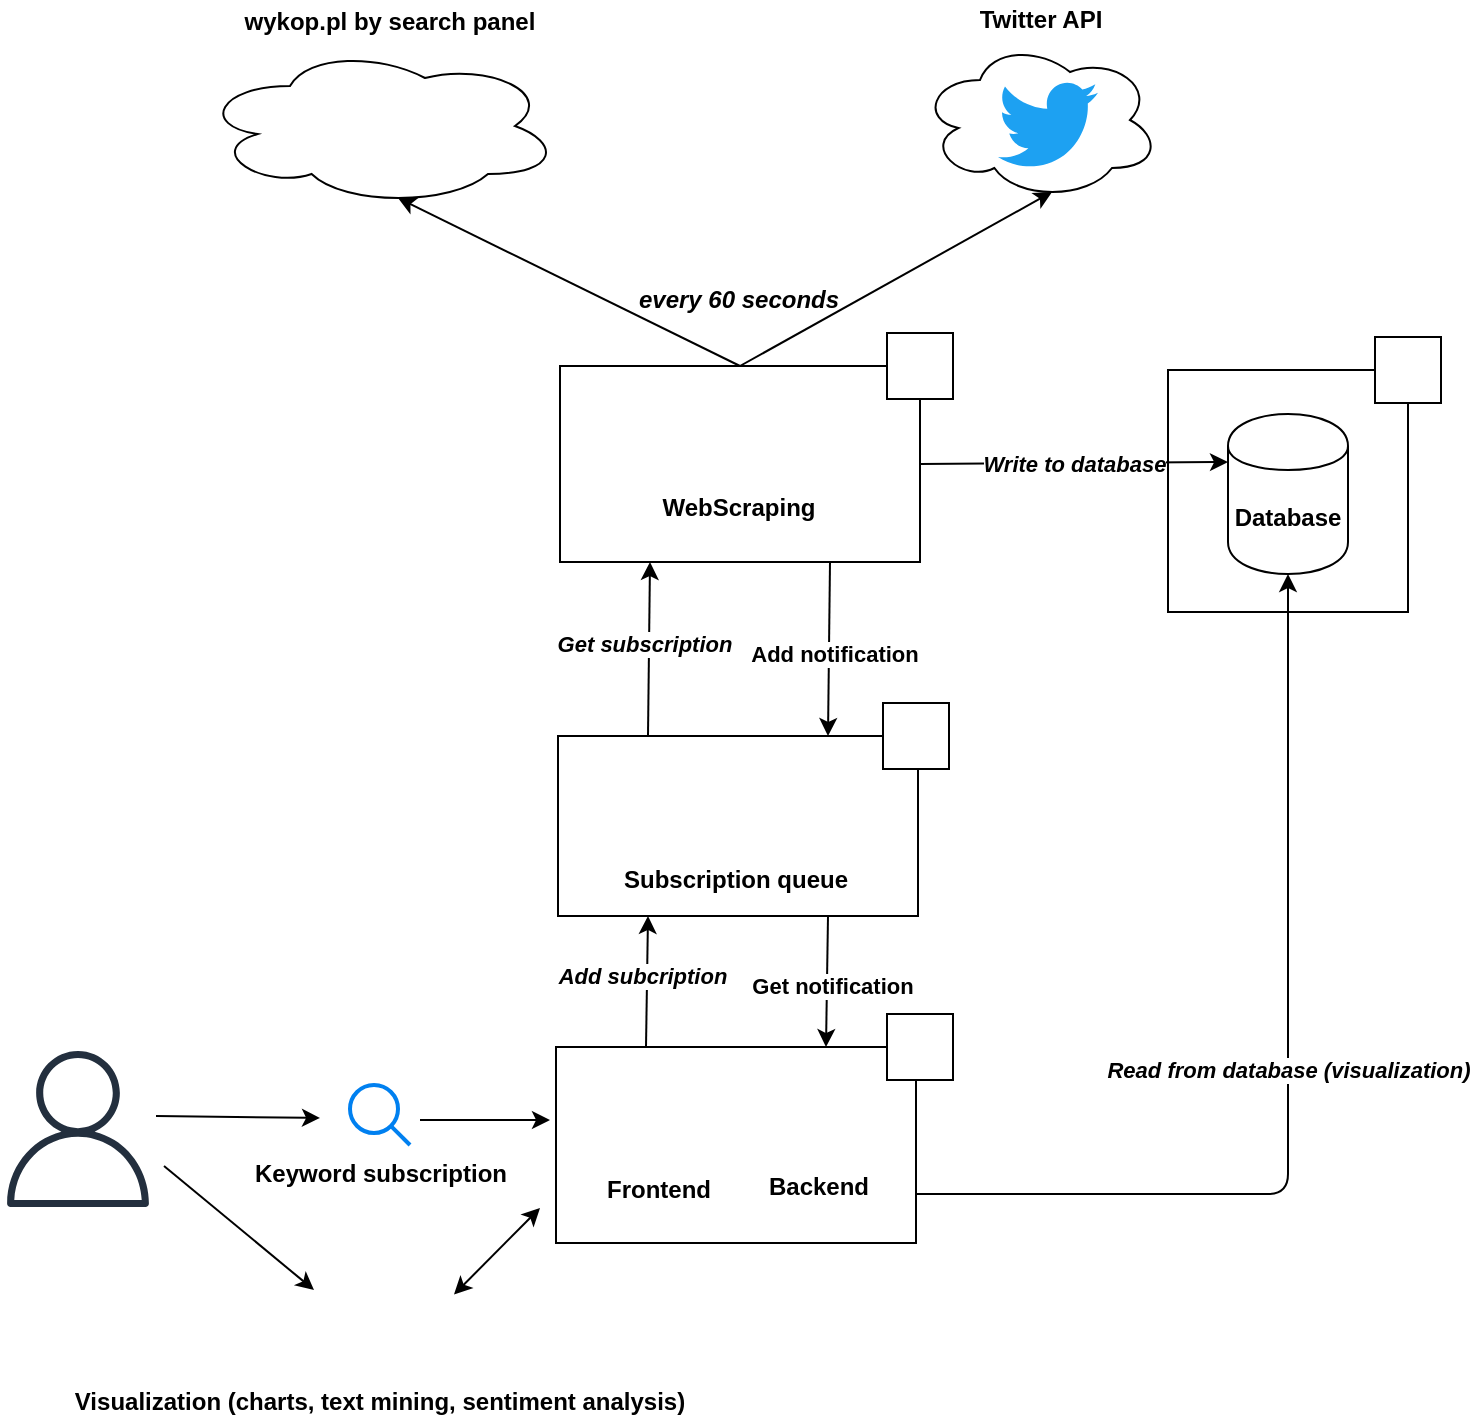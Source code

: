 <mxfile version="10.7.3" type="device"><diagram id="LIbhppmkdH8ov0nkd3hr" name="Page-1"><mxGraphModel dx="2854" dy="749" grid="1" gridSize="10" guides="1" tooltips="1" connect="1" arrows="1" fold="1" page="1" pageScale="1" pageWidth="850" pageHeight="1100" math="0" shadow="0"><root><mxCell id="0"/><mxCell id="1" parent="0"/><mxCell id="XbLt_d_wm9fUGKPNekbg-1" value="" style="ellipse;shape=cloud;whiteSpace=wrap;html=1;" vertex="1" parent="1"><mxGeometry x="-1580" y="122" width="180" height="80" as="geometry"/></mxCell><mxCell id="XbLt_d_wm9fUGKPNekbg-2" value="" style="ellipse;shape=cloud;whiteSpace=wrap;html=1;" vertex="1" parent="1"><mxGeometry x="-1220" y="119" width="120" height="80" as="geometry"/></mxCell><mxCell id="XbLt_d_wm9fUGKPNekbg-4" value="" style="dashed=0;outlineConnect=0;html=1;align=center;labelPosition=center;verticalLabelPosition=bottom;verticalAlign=top;shape=mxgraph.weblogos.twitter;fillColor=#1DA1F2;strokeColor=none" vertex="1" parent="1"><mxGeometry x="-1181" y="139" width="50" height="45" as="geometry"/></mxCell><mxCell id="XbLt_d_wm9fUGKPNekbg-7" value="Twitter API" style="text;html=1;strokeColor=none;fillColor=none;align=center;verticalAlign=middle;whiteSpace=wrap;rounded=0;fontStyle=1" vertex="1" parent="1"><mxGeometry x="-1200.5" y="99" width="81" height="20" as="geometry"/></mxCell><mxCell id="XbLt_d_wm9fUGKPNekbg-8" value="" style="shape=image;verticalLabelPosition=bottom;labelBackgroundColor=#ffffff;verticalAlign=top;aspect=fixed;imageAspect=0;image=https://www.wykop.pl/static/wykoppl7/img/dev/logo_wykop_1000.png;" vertex="1" parent="1"><mxGeometry x="-1544.5" y="149.5" width="119" height="25" as="geometry"/></mxCell><mxCell id="XbLt_d_wm9fUGKPNekbg-9" value="wykop.pl by search panel" style="text;html=1;strokeColor=none;fillColor=none;align=center;verticalAlign=middle;whiteSpace=wrap;rounded=0;fontStyle=1" vertex="1" parent="1"><mxGeometry x="-1560" y="100" width="150" height="20" as="geometry"/></mxCell><mxCell id="XbLt_d_wm9fUGKPNekbg-12" value="" style="rounded=0;whiteSpace=wrap;html=1;" vertex="1" parent="1"><mxGeometry x="-1401" y="467" width="180" height="90" as="geometry"/></mxCell><mxCell id="XbLt_d_wm9fUGKPNekbg-11" value="Subscription queue" style="shape=image;verticalLabelPosition=bottom;labelBackgroundColor=#ffffff;verticalAlign=top;aspect=fixed;imageAspect=0;image=http://codecouple.pl/wp-content/uploads/2017/10/rabbitmq.png;fontStyle=1" vertex="1" parent="1"><mxGeometry x="-1395" y="475" width="166" height="50" as="geometry"/></mxCell><mxCell id="XbLt_d_wm9fUGKPNekbg-15" value="" style="rounded=0;whiteSpace=wrap;html=1;" vertex="1" parent="1"><mxGeometry x="-1400" y="282" width="180" height="98" as="geometry"/></mxCell><mxCell id="XbLt_d_wm9fUGKPNekbg-16" value="&lt;b&gt;every 60 seconds&lt;/b&gt;&lt;br&gt;" style="shape=image;html=1;verticalAlign=top;verticalLabelPosition=bottom;labelBackgroundColor=#ffffff;imageAspect=0;aspect=fixed;image=https://cdn2.iconfinder.com/data/icons/pittogrammi/142/29-128.png;fontStyle=2" vertex="1" parent="1"><mxGeometry x="-1330.5" y="197" width="38" height="38" as="geometry"/></mxCell><mxCell id="XbLt_d_wm9fUGKPNekbg-19" value="" style="endArrow=classic;html=1;exitX=0.5;exitY=0;exitDx=0;exitDy=0;entryX=0.55;entryY=0.95;entryDx=0;entryDy=0;entryPerimeter=0;" edge="1" parent="1" source="XbLt_d_wm9fUGKPNekbg-15" target="XbLt_d_wm9fUGKPNekbg-1"><mxGeometry width="50" height="50" relative="1" as="geometry"><mxPoint x="-1450" y="250" as="sourcePoint"/><mxPoint x="-1400" y="200" as="targetPoint"/></mxGeometry></mxCell><mxCell id="XbLt_d_wm9fUGKPNekbg-20" value="" style="endArrow=classic;html=1;entryX=0.55;entryY=0.95;entryDx=0;entryDy=0;entryPerimeter=0;exitX=0.5;exitY=0;exitDx=0;exitDy=0;" edge="1" parent="1" source="XbLt_d_wm9fUGKPNekbg-15" target="XbLt_d_wm9fUGKPNekbg-2"><mxGeometry width="50" height="50" relative="1" as="geometry"><mxPoint x="-1620" y="640" as="sourcePoint"/><mxPoint x="-1570" y="590" as="targetPoint"/></mxGeometry></mxCell><mxCell id="XbLt_d_wm9fUGKPNekbg-21" value="&lt;b&gt;WebScraping&lt;/b&gt;" style="shape=image;html=1;verticalAlign=top;verticalLabelPosition=bottom;labelBackgroundColor=#ffffff;imageAspect=0;aspect=fixed;image=https://cdn4.iconfinder.com/data/icons/logos-and-brands/512/267_Python_logo-128.png" vertex="1" parent="1"><mxGeometry x="-1333.5" y="295" width="44" height="44" as="geometry"/></mxCell><mxCell id="XbLt_d_wm9fUGKPNekbg-25" value="" style="rounded=0;whiteSpace=wrap;html=1;" vertex="1" parent="1"><mxGeometry x="-1096" y="284" width="120" height="121" as="geometry"/></mxCell><mxCell id="XbLt_d_wm9fUGKPNekbg-10" value="&lt;b&gt;Database&lt;/b&gt;" style="shape=cylinder;whiteSpace=wrap;html=1;boundedLbl=1;backgroundOutline=1;" vertex="1" parent="1"><mxGeometry x="-1066" y="306" width="60" height="80" as="geometry"/></mxCell><mxCell id="XbLt_d_wm9fUGKPNekbg-24" value="&lt;b&gt;&lt;i&gt;Write to database&lt;/i&gt;&lt;/b&gt;" style="endArrow=classic;html=1;entryX=0;entryY=0.3;entryDx=0;entryDy=0;exitX=1;exitY=0.5;exitDx=0;exitDy=0;" edge="1" parent="1" source="XbLt_d_wm9fUGKPNekbg-15" target="XbLt_d_wm9fUGKPNekbg-10"><mxGeometry width="50" height="50" relative="1" as="geometry"><mxPoint x="-1310" y="394" as="sourcePoint"/><mxPoint x="-1530" y="567" as="targetPoint"/></mxGeometry></mxCell><mxCell id="XbLt_d_wm9fUGKPNekbg-26" value="&lt;b&gt;&lt;i&gt;Get subscription&lt;/i&gt;&lt;/b&gt;" style="endArrow=classic;html=1;exitX=0.25;exitY=0;exitDx=0;exitDy=0;entryX=0.25;entryY=1;entryDx=0;entryDy=0;spacingBottom=5;spacingLeft=-5;" edge="1" parent="1" source="XbLt_d_wm9fUGKPNekbg-12" target="XbLt_d_wm9fUGKPNekbg-15"><mxGeometry width="50" height="50" relative="1" as="geometry"><mxPoint x="-1580" y="640" as="sourcePoint"/><mxPoint x="-1300" y="420" as="targetPoint"/><Array as="points"/></mxGeometry></mxCell><mxCell id="XbLt_d_wm9fUGKPNekbg-31" value="" style="outlineConnect=0;fontColor=#232F3E;gradientColor=none;fillColor=#232F3E;strokeColor=none;dashed=0;verticalLabelPosition=bottom;verticalAlign=top;align=center;html=1;fontSize=12;fontStyle=0;aspect=fixed;pointerEvents=1;shape=mxgraph.aws4.user;" vertex="1" parent="1"><mxGeometry x="-1680" y="624.5" width="78" height="78" as="geometry"/></mxCell><mxCell id="XbLt_d_wm9fUGKPNekbg-35" value="Visualization (charts, text mining, sentiment analysis)" style="shape=image;verticalLabelPosition=bottom;labelBackgroundColor=#ffffff;verticalAlign=top;aspect=fixed;imageAspect=0;image=https://lh3.googleusercontent.com/g0Jw-I6-gH2DVCpnl3u8QKZVT_meR9lcJlpyeSZ-MyvwLnyEZvgyrY5frldA8HCv55s=w280-rwa;fontStyle=1" vertex="1" parent="1"><mxGeometry x="-1527" y="733" width="74" height="53" as="geometry"/></mxCell><mxCell id="XbLt_d_wm9fUGKPNekbg-36" value="" style="rounded=0;whiteSpace=wrap;html=1;" vertex="1" parent="1"><mxGeometry x="-1402" y="622.5" width="180" height="98" as="geometry"/></mxCell><mxCell id="XbLt_d_wm9fUGKPNekbg-37" value="" style="endArrow=classic;html=1;" edge="1" parent="1"><mxGeometry width="50" height="50" relative="1" as="geometry"><mxPoint x="-1598" y="682" as="sourcePoint"/><mxPoint x="-1523" y="744" as="targetPoint"/></mxGeometry></mxCell><mxCell id="XbLt_d_wm9fUGKPNekbg-38" value="" style="endArrow=classic;startArrow=classic;html=1;exitX=1;exitY=0.25;exitDx=0;exitDy=0;" edge="1" parent="1" source="XbLt_d_wm9fUGKPNekbg-35"><mxGeometry width="50" height="50" relative="1" as="geometry"><mxPoint x="-1680" y="843" as="sourcePoint"/><mxPoint x="-1410" y="703" as="targetPoint"/></mxGeometry></mxCell><mxCell id="XbLt_d_wm9fUGKPNekbg-39" value="&lt;b&gt;&lt;i&gt;Read from database (visualization)&lt;/i&gt;&lt;/b&gt;" style="endArrow=classic;html=1;exitX=1;exitY=0.75;exitDx=0;exitDy=0;entryX=0.5;entryY=1;entryDx=0;entryDy=0;" edge="1" parent="1" source="XbLt_d_wm9fUGKPNekbg-36" target="XbLt_d_wm9fUGKPNekbg-10"><mxGeometry width="50" height="50" relative="1" as="geometry"><mxPoint x="-1680" y="857" as="sourcePoint"/><mxPoint x="-1630" y="807" as="targetPoint"/><Array as="points"><mxPoint x="-1036" y="696"/></Array></mxGeometry></mxCell><mxCell id="XbLt_d_wm9fUGKPNekbg-40" value="&lt;b&gt;Keyword subscription&lt;/b&gt;" style="html=1;verticalLabelPosition=bottom;align=center;labelBackgroundColor=#ffffff;verticalAlign=top;strokeWidth=2;strokeColor=#0080F0;fillColor=#ffffff;shadow=0;dashed=0;shape=mxgraph.ios7.icons.looking_glass;" vertex="1" parent="1"><mxGeometry x="-1505" y="641.5" width="30" height="30" as="geometry"/></mxCell><mxCell id="XbLt_d_wm9fUGKPNekbg-41" value="" style="endArrow=classic;html=1;" edge="1" parent="1"><mxGeometry width="50" height="50" relative="1" as="geometry"><mxPoint x="-1602" y="656.983" as="sourcePoint"/><mxPoint x="-1520" y="658" as="targetPoint"/></mxGeometry></mxCell><mxCell id="XbLt_d_wm9fUGKPNekbg-42" value="" style="endArrow=classic;html=1;" edge="1" parent="1"><mxGeometry width="50" height="50" relative="1" as="geometry"><mxPoint x="-1470" y="659" as="sourcePoint"/><mxPoint x="-1405" y="659" as="targetPoint"/></mxGeometry></mxCell><mxCell id="XbLt_d_wm9fUGKPNekbg-46" value="" style="shape=image;html=1;verticalAlign=top;verticalLabelPosition=bottom;labelBackgroundColor=#ffffff;imageAspect=0;aspect=fixed;image=https://cdn4.iconfinder.com/data/icons/logos-and-brands/512/97_Docker_logo_logos-128.png;imageBorder=#000000;imageBackground=#ffffff;" vertex="1" parent="1"><mxGeometry x="-1236.5" y="265.5" width="33" height="33" as="geometry"/></mxCell><mxCell id="XbLt_d_wm9fUGKPNekbg-47" value="" style="shape=image;html=1;verticalAlign=top;verticalLabelPosition=bottom;labelBackgroundColor=#ffffff;imageAspect=0;aspect=fixed;image=https://cdn4.iconfinder.com/data/icons/logos-and-brands/512/97_Docker_logo_logos-128.png;imageBorder=#000000;imageBackground=#ffffff;" vertex="1" parent="1"><mxGeometry x="-992.5" y="267.5" width="33" height="33" as="geometry"/></mxCell><mxCell id="XbLt_d_wm9fUGKPNekbg-48" value="" style="shape=image;html=1;verticalAlign=top;verticalLabelPosition=bottom;labelBackgroundColor=#ffffff;imageAspect=0;aspect=fixed;image=https://cdn4.iconfinder.com/data/icons/logos-and-brands/512/97_Docker_logo_logos-128.png;imageBorder=#000000;imageBackground=#ffffff;" vertex="1" parent="1"><mxGeometry x="-1238.5" y="450.5" width="33" height="33" as="geometry"/></mxCell><mxCell id="XbLt_d_wm9fUGKPNekbg-50" value="" style="shape=image;html=1;verticalAlign=top;verticalLabelPosition=bottom;labelBackgroundColor=#ffffff;imageAspect=0;aspect=fixed;image=https://cdn4.iconfinder.com/data/icons/logos-and-brands/512/97_Docker_logo_logos-128.png;imageBorder=#000000;imageBackground=#ffffff;" vertex="1" parent="1"><mxGeometry x="-1236.5" y="606" width="33" height="33" as="geometry"/></mxCell><mxCell id="XbLt_d_wm9fUGKPNekbg-51" value="&lt;b&gt;&lt;i&gt;Add subcription&lt;br&gt;&lt;/i&gt;&lt;/b&gt;" style="endArrow=classic;html=1;exitX=0.25;exitY=0;exitDx=0;exitDy=0;entryX=0.25;entryY=1;entryDx=0;entryDy=0;spacingBottom=5;spacingLeft=-5;" edge="1" parent="1" source="XbLt_d_wm9fUGKPNekbg-36" target="XbLt_d_wm9fUGKPNekbg-12"><mxGeometry width="50" height="50" relative="1" as="geometry"><mxPoint x="-1340" y="610" as="sourcePoint"/><mxPoint x="-1380" y="580" as="targetPoint"/></mxGeometry></mxCell><mxCell id="XbLt_d_wm9fUGKPNekbg-53" value="Backend" style="shape=image;verticalLabelPosition=bottom;labelBackgroundColor=#ffffff;verticalAlign=top;aspect=fixed;imageAspect=0;image=https://spring.io/img/homepage/icon-spring-boot.svg;fontStyle=1" vertex="1" parent="1"><mxGeometry x="-1289.5" y="644.5" width="38" height="34" as="geometry"/></mxCell><mxCell id="XbLt_d_wm9fUGKPNekbg-54" value="Frontend" style="shape=image;verticalLabelPosition=bottom;labelBackgroundColor=#ffffff;verticalAlign=top;aspect=fixed;imageAspect=0;image=https://cdn-images-1.medium.com/max/1600/1*Pk2mZo1cBqfVqQi-mtAkuA.png;fontStyle=1;spacingTop=-16;" vertex="1" parent="1"><mxGeometry x="-1381" y="635" width="61" height="61" as="geometry"/></mxCell><mxCell id="XbLt_d_wm9fUGKPNekbg-55" value="&lt;b&gt;Add notification&lt;/b&gt;" style="endArrow=classic;html=1;exitX=0.75;exitY=1;exitDx=0;exitDy=0;entryX=0.75;entryY=0;entryDx=0;entryDy=0;spacingBottom=-5;spacingLeft=5;" edge="1" parent="1" source="XbLt_d_wm9fUGKPNekbg-15" target="XbLt_d_wm9fUGKPNekbg-12"><mxGeometry width="50" height="50" relative="1" as="geometry"><mxPoint x="-1680" y="880" as="sourcePoint"/><mxPoint x="-1630" y="830" as="targetPoint"/></mxGeometry></mxCell><mxCell id="XbLt_d_wm9fUGKPNekbg-56" value="&lt;b&gt;Get notification&lt;/b&gt;" style="endArrow=classic;html=1;exitX=0.75;exitY=1;exitDx=0;exitDy=0;entryX=0.75;entryY=0;entryDx=0;entryDy=0;spacingBottom=-5;spacingLeft=5;" edge="1" parent="1" source="XbLt_d_wm9fUGKPNekbg-12" target="XbLt_d_wm9fUGKPNekbg-36"><mxGeometry width="50" height="50" relative="1" as="geometry"><mxPoint x="-1680" y="880" as="sourcePoint"/><mxPoint x="-1630" y="830" as="targetPoint"/></mxGeometry></mxCell></root></mxGraphModel></diagram></mxfile>